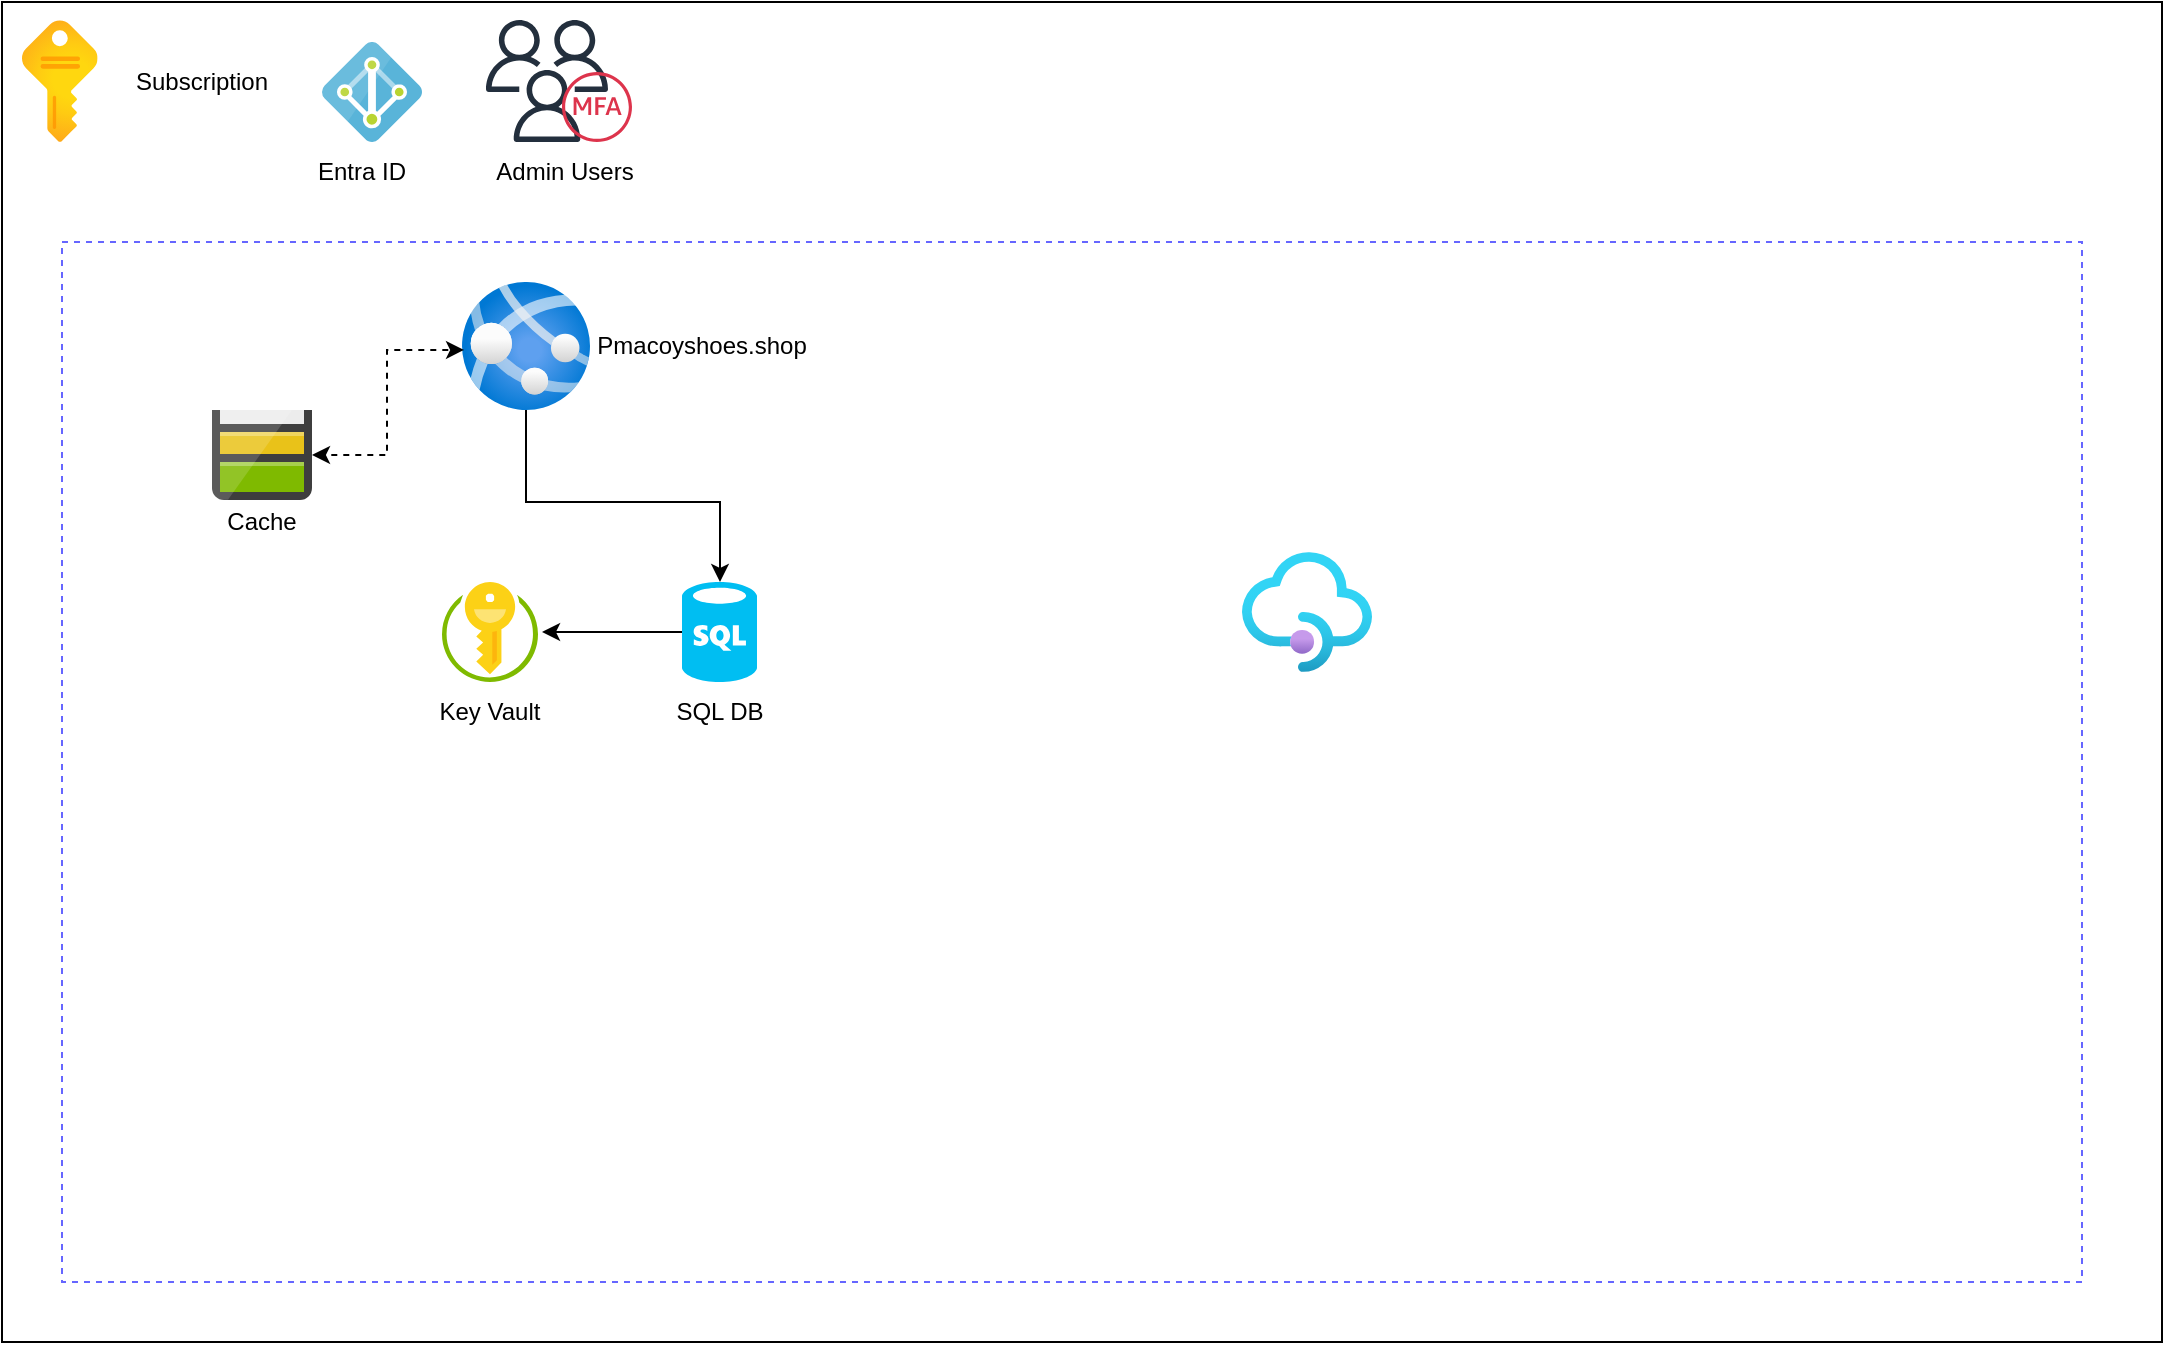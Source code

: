 <mxfile version="22.1.0" type="github">
  <diagram name="Página-1" id="b2JDc7p-JXKE4Cp9WJnI">
    <mxGraphModel dx="1426" dy="751" grid="1" gridSize="10" guides="1" tooltips="1" connect="1" arrows="1" fold="1" page="1" pageScale="1" pageWidth="1169" pageHeight="827" math="0" shadow="0">
      <root>
        <mxCell id="0" />
        <mxCell id="1" parent="0" />
        <mxCell id="FPkLgJer69OduzBSElep-1" value="" style="rounded=0;whiteSpace=wrap;html=1;strokeColor=#000000;" vertex="1" parent="1">
          <mxGeometry x="40" y="80" width="1080" height="670" as="geometry" />
        </mxCell>
        <mxCell id="FPkLgJer69OduzBSElep-2" value="" style="rounded=0;whiteSpace=wrap;html=1;dashed=1;strokeColor=#6666FF;" vertex="1" parent="1">
          <mxGeometry x="70" y="200" width="1010" height="520" as="geometry" />
        </mxCell>
        <mxCell id="FPkLgJer69OduzBSElep-3" value="" style="image;aspect=fixed;html=1;points=[];align=center;fontSize=12;image=img/lib/azure2/general/Subscriptions.svg;" vertex="1" parent="1">
          <mxGeometry x="50" y="89" width="37.8" height="61" as="geometry" />
        </mxCell>
        <mxCell id="FPkLgJer69OduzBSElep-5" value="" style="image;aspect=fixed;html=1;points=[];align=center;fontSize=12;image=img/lib/azure2/compute/App_Services.svg;" vertex="1" parent="1">
          <mxGeometry x="270" y="220" width="64" height="64" as="geometry" />
        </mxCell>
        <mxCell id="FPkLgJer69OduzBSElep-6" value="Pmacoyshoes.shop" style="text;html=1;strokeColor=none;fillColor=none;align=center;verticalAlign=middle;whiteSpace=wrap;rounded=0;" vertex="1" parent="1">
          <mxGeometry x="360" y="237" width="60" height="30" as="geometry" />
        </mxCell>
        <mxCell id="FPkLgJer69OduzBSElep-7" value="Subscription" style="text;html=1;strokeColor=none;fillColor=none;align=center;verticalAlign=middle;whiteSpace=wrap;rounded=0;" vertex="1" parent="1">
          <mxGeometry x="110" y="104.5" width="60" height="30" as="geometry" />
        </mxCell>
        <mxCell id="FPkLgJer69OduzBSElep-8" value="" style="image;sketch=0;aspect=fixed;html=1;points=[];align=center;fontSize=12;image=img/lib/mscae/Storage_Accounts.svg;" vertex="1" parent="1">
          <mxGeometry x="145" y="284" width="50" height="45" as="geometry" />
        </mxCell>
        <mxCell id="FPkLgJer69OduzBSElep-9" value="Cache" style="text;html=1;strokeColor=none;fillColor=none;align=center;verticalAlign=middle;whiteSpace=wrap;rounded=0;" vertex="1" parent="1">
          <mxGeometry x="140" y="325" width="60" height="30" as="geometry" />
        </mxCell>
        <mxCell id="FPkLgJer69OduzBSElep-11" style="edgeStyle=orthogonalEdgeStyle;rounded=0;orthogonalLoop=1;jettySize=auto;html=1;entryX=0.016;entryY=0.531;entryDx=0;entryDy=0;entryPerimeter=0;startArrow=classic;startFill=1;dashed=1;flowAnimation=1;" edge="1" parent="1" source="FPkLgJer69OduzBSElep-8" target="FPkLgJer69OduzBSElep-5">
          <mxGeometry relative="1" as="geometry" />
        </mxCell>
        <mxCell id="FPkLgJer69OduzBSElep-12" value="" style="image;aspect=fixed;html=1;points=[];align=center;fontSize=12;image=img/lib/azure2/app_services/API_Management_Services.svg;" vertex="1" parent="1">
          <mxGeometry x="660" y="355" width="65" height="60" as="geometry" />
        </mxCell>
        <mxCell id="FPkLgJer69OduzBSElep-13" value="" style="image;sketch=0;aspect=fixed;html=1;points=[];align=center;fontSize=12;image=img/lib/mscae/Active_Directory.svg;" vertex="1" parent="1">
          <mxGeometry x="200" y="100" width="50" height="50" as="geometry" />
        </mxCell>
        <mxCell id="FPkLgJer69OduzBSElep-14" value="" style="sketch=0;outlineConnect=0;fontColor=#232F3E;gradientColor=none;fillColor=#232F3D;strokeColor=none;dashed=0;verticalLabelPosition=bottom;verticalAlign=top;align=center;html=1;fontSize=12;fontStyle=0;aspect=fixed;pointerEvents=1;shape=mxgraph.aws4.users;" vertex="1" parent="1">
          <mxGeometry x="282" y="89" width="61" height="61" as="geometry" />
        </mxCell>
        <mxCell id="FPkLgJer69OduzBSElep-15" value="Entra ID" style="text;html=1;strokeColor=none;fillColor=none;align=center;verticalAlign=middle;whiteSpace=wrap;rounded=0;" vertex="1" parent="1">
          <mxGeometry x="190" y="150" width="60" height="30" as="geometry" />
        </mxCell>
        <mxCell id="FPkLgJer69OduzBSElep-16" value="Admin Users" style="text;html=1;strokeColor=none;fillColor=none;align=center;verticalAlign=middle;whiteSpace=wrap;rounded=0;" vertex="1" parent="1">
          <mxGeometry x="283" y="150" width="77" height="30" as="geometry" />
        </mxCell>
        <mxCell id="FPkLgJer69OduzBSElep-17" value="" style="sketch=0;outlineConnect=0;fontColor=#232F3E;gradientColor=none;fillColor=#DD344C;strokeColor=none;dashed=0;verticalLabelPosition=bottom;verticalAlign=top;align=center;html=1;fontSize=12;fontStyle=0;aspect=fixed;pointerEvents=1;shape=mxgraph.aws4.mfa_token;" vertex="1" parent="1">
          <mxGeometry x="320" y="115" width="35" height="35" as="geometry" />
        </mxCell>
        <mxCell id="FPkLgJer69OduzBSElep-18" value="" style="verticalLabelPosition=bottom;html=1;verticalAlign=top;align=center;strokeColor=none;fillColor=#00BEF2;shape=mxgraph.azure.sql_database;" vertex="1" parent="1">
          <mxGeometry x="380" y="370" width="37.5" height="50" as="geometry" />
        </mxCell>
        <mxCell id="FPkLgJer69OduzBSElep-20" style="edgeStyle=orthogonalEdgeStyle;rounded=0;orthogonalLoop=1;jettySize=auto;html=1;" edge="1" parent="1" source="FPkLgJer69OduzBSElep-5">
          <mxGeometry relative="1" as="geometry">
            <mxPoint x="399" y="370" as="targetPoint" />
            <Array as="points">
              <mxPoint x="302" y="330" />
              <mxPoint x="399" y="330" />
            </Array>
          </mxGeometry>
        </mxCell>
        <mxCell id="FPkLgJer69OduzBSElep-21" value="" style="image;sketch=0;aspect=fixed;html=1;points=[];align=center;fontSize=12;image=img/lib/mscae/Key_Vaults.svg;" vertex="1" parent="1">
          <mxGeometry x="260" y="370" width="48" height="50" as="geometry" />
        </mxCell>
        <mxCell id="FPkLgJer69OduzBSElep-22" style="edgeStyle=orthogonalEdgeStyle;rounded=0;orthogonalLoop=1;jettySize=auto;html=1;entryX=1.042;entryY=0.5;entryDx=0;entryDy=0;entryPerimeter=0;" edge="1" parent="1" source="FPkLgJer69OduzBSElep-18" target="FPkLgJer69OduzBSElep-21">
          <mxGeometry relative="1" as="geometry" />
        </mxCell>
        <mxCell id="FPkLgJer69OduzBSElep-23" value="Key Vault" style="text;html=1;strokeColor=none;fillColor=none;align=center;verticalAlign=middle;whiteSpace=wrap;rounded=0;" vertex="1" parent="1">
          <mxGeometry x="254" y="420" width="60" height="30" as="geometry" />
        </mxCell>
        <mxCell id="FPkLgJer69OduzBSElep-24" value="SQL DB" style="text;html=1;strokeColor=none;fillColor=none;align=center;verticalAlign=middle;whiteSpace=wrap;rounded=0;" vertex="1" parent="1">
          <mxGeometry x="368.75" y="420" width="60" height="30" as="geometry" />
        </mxCell>
      </root>
    </mxGraphModel>
  </diagram>
</mxfile>
